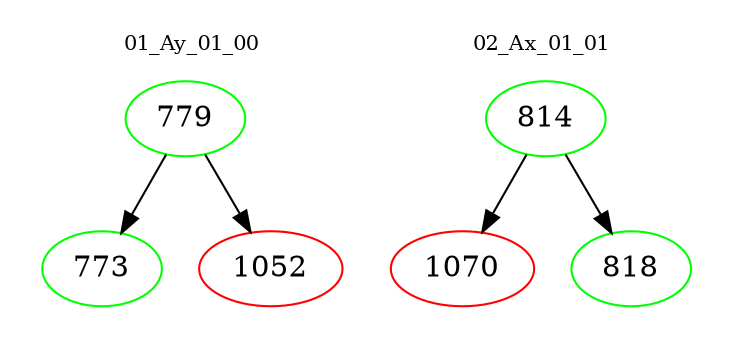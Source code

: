 digraph{
subgraph cluster_0 {
color = white
label = "01_Ay_01_00";
fontsize=10;
T0_779 [label="779", color="green"]
T0_779 -> T0_773 [color="black"]
T0_773 [label="773", color="green"]
T0_779 -> T0_1052 [color="black"]
T0_1052 [label="1052", color="red"]
}
subgraph cluster_1 {
color = white
label = "02_Ax_01_01";
fontsize=10;
T1_814 [label="814", color="green"]
T1_814 -> T1_1070 [color="black"]
T1_1070 [label="1070", color="red"]
T1_814 -> T1_818 [color="black"]
T1_818 [label="818", color="green"]
}
}
